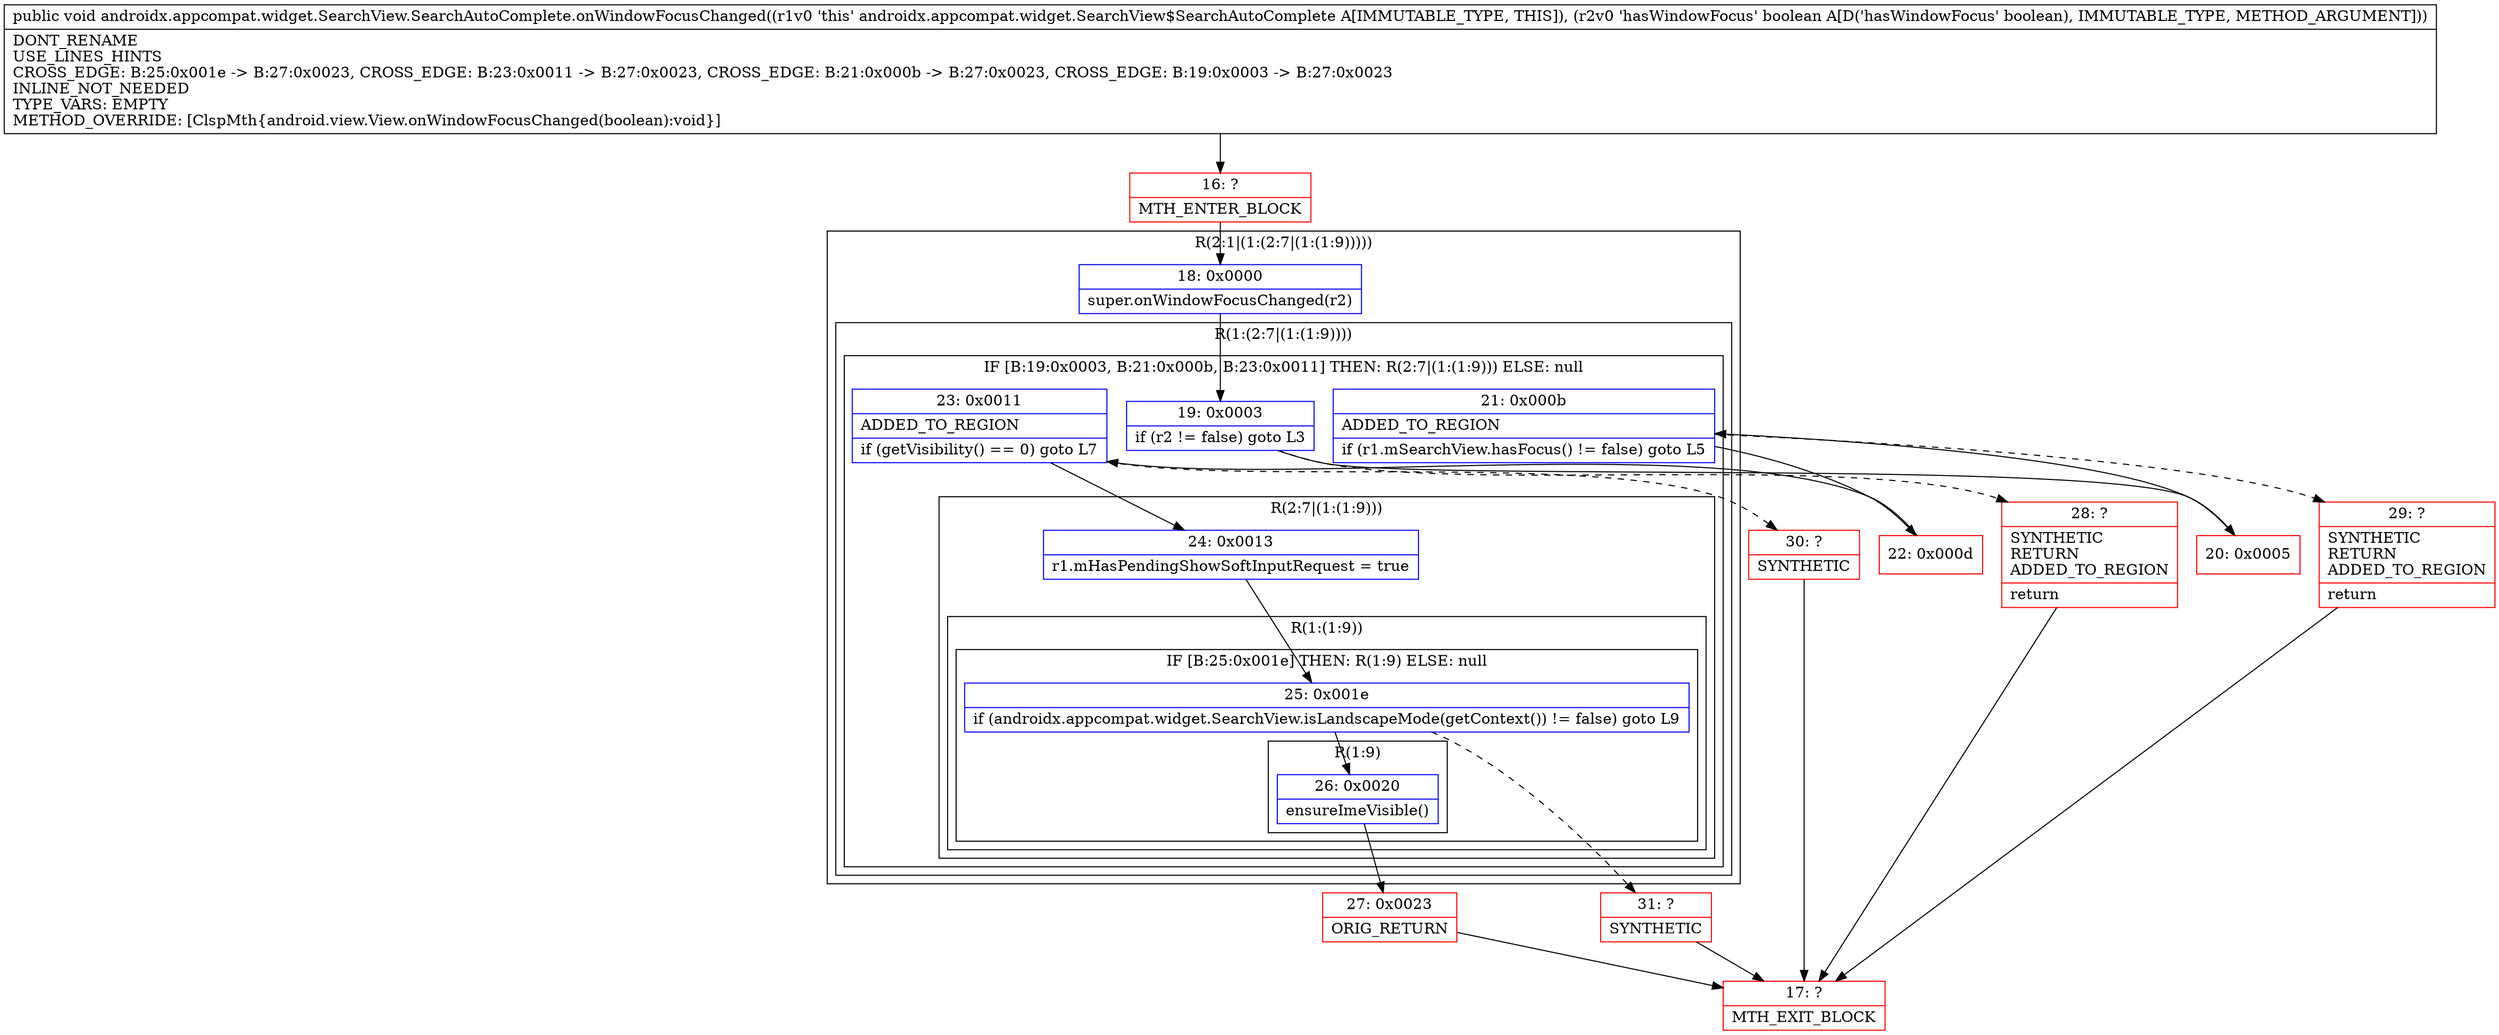 digraph "CFG forandroidx.appcompat.widget.SearchView.SearchAutoComplete.onWindowFocusChanged(Z)V" {
subgraph cluster_Region_815976404 {
label = "R(2:1|(1:(2:7|(1:(1:9)))))";
node [shape=record,color=blue];
Node_18 [shape=record,label="{18\:\ 0x0000|super.onWindowFocusChanged(r2)\l}"];
subgraph cluster_Region_1475966862 {
label = "R(1:(2:7|(1:(1:9))))";
node [shape=record,color=blue];
subgraph cluster_IfRegion_784124914 {
label = "IF [B:19:0x0003, B:21:0x000b, B:23:0x0011] THEN: R(2:7|(1:(1:9))) ELSE: null";
node [shape=record,color=blue];
Node_19 [shape=record,label="{19\:\ 0x0003|if (r2 != false) goto L3\l}"];
Node_21 [shape=record,label="{21\:\ 0x000b|ADDED_TO_REGION\l|if (r1.mSearchView.hasFocus() != false) goto L5\l}"];
Node_23 [shape=record,label="{23\:\ 0x0011|ADDED_TO_REGION\l|if (getVisibility() == 0) goto L7\l}"];
subgraph cluster_Region_1175663794 {
label = "R(2:7|(1:(1:9)))";
node [shape=record,color=blue];
Node_24 [shape=record,label="{24\:\ 0x0013|r1.mHasPendingShowSoftInputRequest = true\l}"];
subgraph cluster_Region_1617534923 {
label = "R(1:(1:9))";
node [shape=record,color=blue];
subgraph cluster_IfRegion_2083574095 {
label = "IF [B:25:0x001e] THEN: R(1:9) ELSE: null";
node [shape=record,color=blue];
Node_25 [shape=record,label="{25\:\ 0x001e|if (androidx.appcompat.widget.SearchView.isLandscapeMode(getContext()) != false) goto L9\l}"];
subgraph cluster_Region_882599520 {
label = "R(1:9)";
node [shape=record,color=blue];
Node_26 [shape=record,label="{26\:\ 0x0020|ensureImeVisible()\l}"];
}
}
}
}
}
}
}
Node_16 [shape=record,color=red,label="{16\:\ ?|MTH_ENTER_BLOCK\l}"];
Node_20 [shape=record,color=red,label="{20\:\ 0x0005}"];
Node_22 [shape=record,color=red,label="{22\:\ 0x000d}"];
Node_27 [shape=record,color=red,label="{27\:\ 0x0023|ORIG_RETURN\l}"];
Node_17 [shape=record,color=red,label="{17\:\ ?|MTH_EXIT_BLOCK\l}"];
Node_31 [shape=record,color=red,label="{31\:\ ?|SYNTHETIC\l}"];
Node_30 [shape=record,color=red,label="{30\:\ ?|SYNTHETIC\l}"];
Node_29 [shape=record,color=red,label="{29\:\ ?|SYNTHETIC\lRETURN\lADDED_TO_REGION\l|return\l}"];
Node_28 [shape=record,color=red,label="{28\:\ ?|SYNTHETIC\lRETURN\lADDED_TO_REGION\l|return\l}"];
MethodNode[shape=record,label="{public void androidx.appcompat.widget.SearchView.SearchAutoComplete.onWindowFocusChanged((r1v0 'this' androidx.appcompat.widget.SearchView$SearchAutoComplete A[IMMUTABLE_TYPE, THIS]), (r2v0 'hasWindowFocus' boolean A[D('hasWindowFocus' boolean), IMMUTABLE_TYPE, METHOD_ARGUMENT]))  | DONT_RENAME\lUSE_LINES_HINTS\lCROSS_EDGE: B:25:0x001e \-\> B:27:0x0023, CROSS_EDGE: B:23:0x0011 \-\> B:27:0x0023, CROSS_EDGE: B:21:0x000b \-\> B:27:0x0023, CROSS_EDGE: B:19:0x0003 \-\> B:27:0x0023\lINLINE_NOT_NEEDED\lTYPE_VARS: EMPTY\lMETHOD_OVERRIDE: [ClspMth\{android.view.View.onWindowFocusChanged(boolean):void\}]\l}"];
MethodNode -> Node_16;Node_18 -> Node_19;
Node_19 -> Node_20;
Node_19 -> Node_28[style=dashed];
Node_21 -> Node_22;
Node_21 -> Node_29[style=dashed];
Node_23 -> Node_24;
Node_23 -> Node_30[style=dashed];
Node_24 -> Node_25;
Node_25 -> Node_26;
Node_25 -> Node_31[style=dashed];
Node_26 -> Node_27;
Node_16 -> Node_18;
Node_20 -> Node_21;
Node_22 -> Node_23;
Node_27 -> Node_17;
Node_31 -> Node_17;
Node_30 -> Node_17;
Node_29 -> Node_17;
Node_28 -> Node_17;
}

